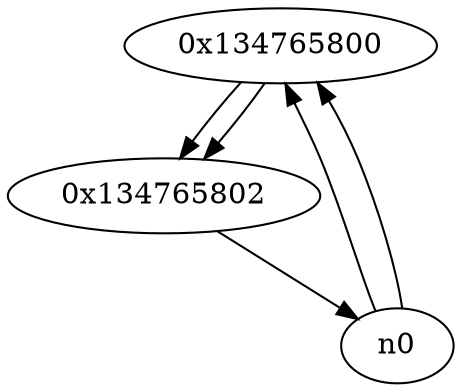 digraph G{
/* nodes */
  n1 [label="0x134765800"]
  n2 [label="0x134765802"]
/* edges */
n1 -> n2;
n0 -> n1;
n0 -> n1;
n2 -> n0;
n1 -> n2;
}
